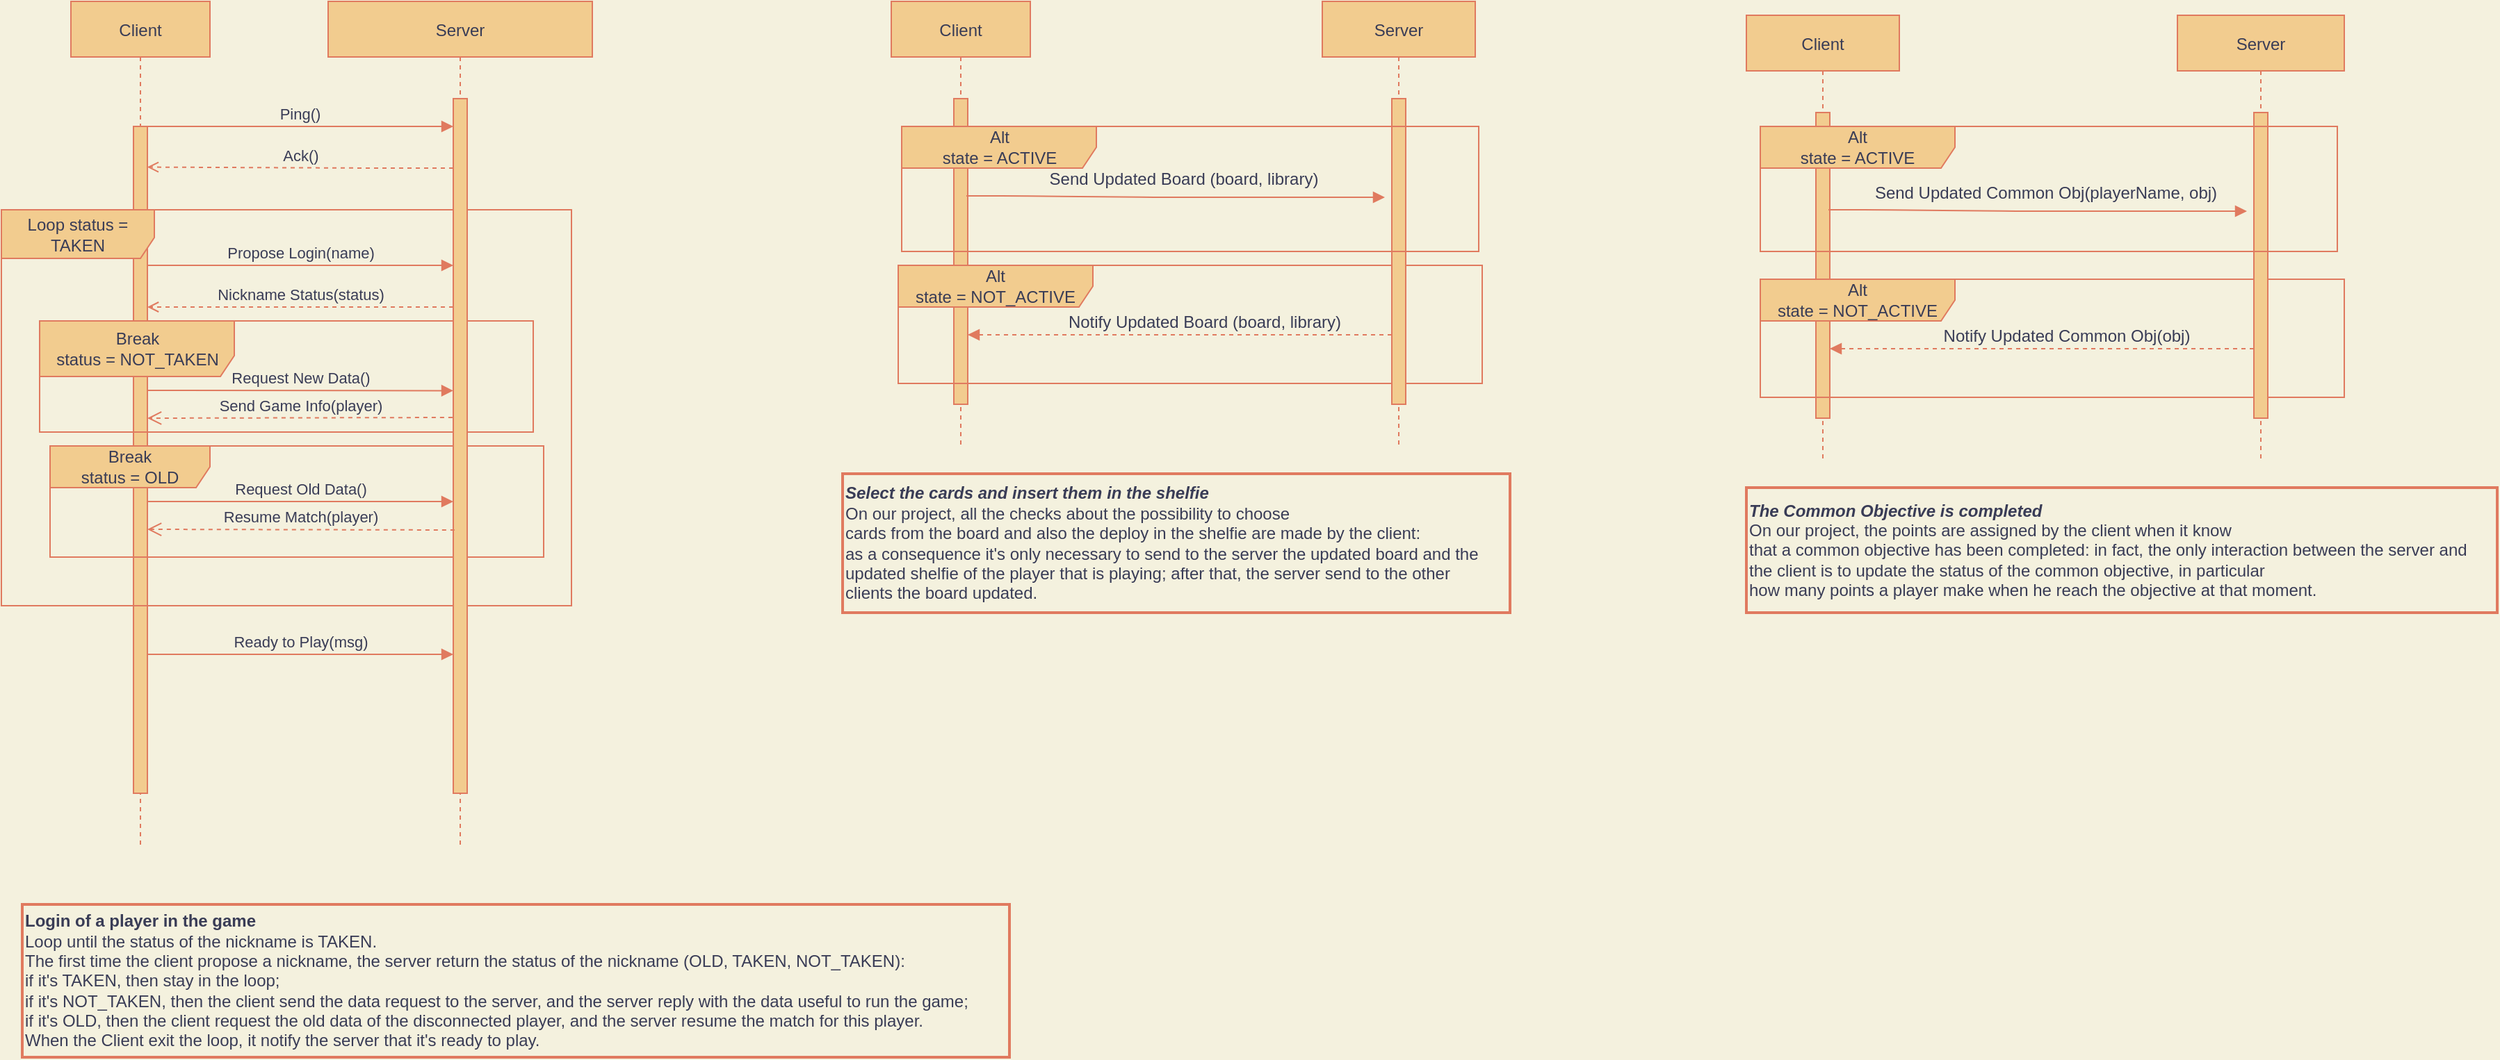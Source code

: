 <mxfile version="20.5.3" type="embed"><diagram id="kgpKYQtTHZ0yAKxKKP6v" name="Page-1"><mxGraphModel dx="1455" dy="828" grid="1" gridSize="10" guides="1" tooltips="1" connect="1" arrows="1" fold="1" page="1" pageScale="1" pageWidth="2000" pageHeight="1100" background="#F4F1DE" math="0" shadow="0"><root><mxCell id="0"/><mxCell id="1" parent="0"/><mxCell id="3nuBFxr9cyL0pnOWT2aG-1" value="Client" style="shape=umlLifeline;perimeter=lifelinePerimeter;container=1;collapsible=0;recursiveResize=0;rounded=0;shadow=0;strokeWidth=1;labelBackgroundColor=none;fillColor=#F2CC8F;strokeColor=#E07A5F;fontColor=#393C56;" parent="1" vertex="1"><mxGeometry x="75" y="80" width="100" height="610" as="geometry"/></mxCell><mxCell id="3nuBFxr9cyL0pnOWT2aG-2" value="" style="points=[];perimeter=orthogonalPerimeter;rounded=0;shadow=0;strokeWidth=1;labelBackgroundColor=none;fillColor=#F2CC8F;strokeColor=#E07A5F;fontColor=#393C56;" parent="3nuBFxr9cyL0pnOWT2aG-1" vertex="1"><mxGeometry x="45" y="90" width="10" height="480" as="geometry"/></mxCell><mxCell id="xd97Cj7OGT5LDfM5PxOL-47" value="Ready to Play(msg)" style="html=1;verticalAlign=bottom;endArrow=block;rounded=0;labelBackgroundColor=none;strokeColor=#E07A5F;fontColor=#393C56;" parent="3nuBFxr9cyL0pnOWT2aG-1" target="3nuBFxr9cyL0pnOWT2aG-6" edge="1"><mxGeometry width="80" relative="1" as="geometry"><mxPoint x="55" y="470" as="sourcePoint"/><mxPoint x="135" y="470" as="targetPoint"/></mxGeometry></mxCell><mxCell id="xd97Cj7OGT5LDfM5PxOL-17" value="Loop status = TAKEN" style="shape=umlFrame;whiteSpace=wrap;html=1;width=110;height=35;labelBackgroundColor=none;fillColor=#F2CC8F;strokeColor=#E07A5F;fontColor=#393C56;" parent="3nuBFxr9cyL0pnOWT2aG-1" vertex="1"><mxGeometry x="-50" y="150" width="410" height="285" as="geometry"/></mxCell><mxCell id="xd97Cj7OGT5LDfM5PxOL-23" value="Break&lt;br&gt;status = NOT_TAKEN" style="shape=umlFrame;whiteSpace=wrap;html=1;width=140;height=40;labelBackgroundColor=none;fillColor=#F2CC8F;strokeColor=#E07A5F;fontColor=#393C56;" parent="3nuBFxr9cyL0pnOWT2aG-1" vertex="1"><mxGeometry x="-22.5" y="230" width="355" height="80" as="geometry"/></mxCell><mxCell id="xd97Cj7OGT5LDfM5PxOL-36" value="Break&lt;br&gt;status = OLD" style="shape=umlFrame;whiteSpace=wrap;html=1;fillStyle=auto;fillColor=#F2CC8F;width=115;height=30;swimlaneFillColor=none;labelBackgroundColor=none;strokeColor=#E07A5F;fontColor=#393C56;" parent="1" vertex="1"><mxGeometry x="60" y="400" width="355" height="80" as="geometry"/></mxCell><mxCell id="3nuBFxr9cyL0pnOWT2aG-5" value="Server" style="shape=umlLifeline;perimeter=lifelinePerimeter;container=1;collapsible=0;recursiveResize=0;rounded=0;shadow=0;strokeWidth=1;labelBackgroundColor=none;fillColor=#F2CC8F;strokeColor=#E07A5F;fontColor=#393C56;" parent="1" vertex="1"><mxGeometry x="260" y="80" width="190" height="610" as="geometry"/></mxCell><mxCell id="3nuBFxr9cyL0pnOWT2aG-6" value="" style="points=[];perimeter=orthogonalPerimeter;rounded=0;shadow=0;strokeWidth=1;labelBackgroundColor=none;fillColor=#F2CC8F;strokeColor=#E07A5F;fontColor=#393C56;" parent="3nuBFxr9cyL0pnOWT2aG-5" vertex="1"><mxGeometry x="90" y="70" width="10" height="500" as="geometry"/></mxCell><mxCell id="xd97Cj7OGT5LDfM5PxOL-20" value="Nickname Status(status)" style="html=1;verticalAlign=bottom;endArrow=open;rounded=0;dashed=1;endFill=0;labelBackgroundColor=none;strokeColor=#E07A5F;fontColor=#393C56;" parent="3nuBFxr9cyL0pnOWT2aG-5" source="3nuBFxr9cyL0pnOWT2aG-6" edge="1"><mxGeometry width="80" relative="1" as="geometry"><mxPoint x="-65" y="220" as="sourcePoint"/><mxPoint x="-130" y="220" as="targetPoint"/></mxGeometry></mxCell><mxCell id="xd97Cj7OGT5LDfM5PxOL-45" value="Request New Data()" style="html=1;verticalAlign=bottom;endArrow=block;rounded=0;endFill=1;labelBackgroundColor=none;strokeColor=#E07A5F;fontColor=#393C56;" parent="3nuBFxr9cyL0pnOWT2aG-5" edge="1"><mxGeometry relative="1" as="geometry"><mxPoint x="-130" y="280" as="sourcePoint"/><mxPoint x="90" y="280.2" as="targetPoint"/></mxGeometry></mxCell><mxCell id="3nuBFxr9cyL0pnOWT2aG-8" value="Ping()" style="verticalAlign=bottom;endArrow=block;shadow=0;strokeWidth=1;labelBackgroundColor=none;strokeColor=#E07A5F;fontColor=#393C56;" parent="1" source="3nuBFxr9cyL0pnOWT2aG-2" edge="1"><mxGeometry relative="1" as="geometry"><mxPoint x="235" y="160" as="sourcePoint"/><mxPoint x="350" y="170" as="targetPoint"/><Array as="points"><mxPoint x="235" y="170"/></Array></mxGeometry></mxCell><mxCell id="xd97Cj7OGT5LDfM5PxOL-16" value="Ack()" style="html=1;verticalAlign=bottom;endArrow=open;rounded=0;dashed=1;endFill=0;entryX=0.99;entryY=0.061;entryDx=0;entryDy=0;entryPerimeter=0;exitX=0;exitY=0.1;exitDx=0;exitDy=0;exitPerimeter=0;labelBackgroundColor=none;strokeColor=#E07A5F;fontColor=#393C56;" parent="1" source="3nuBFxr9cyL0pnOWT2aG-6" target="3nuBFxr9cyL0pnOWT2aG-2" edge="1"><mxGeometry x="0.0" width="80" relative="1" as="geometry"><mxPoint x="345" y="200" as="sourcePoint"/><mxPoint x="135" y="200" as="targetPoint"/><Array as="points"><mxPoint x="295" y="200"/></Array><mxPoint as="offset"/></mxGeometry></mxCell><mxCell id="xd97Cj7OGT5LDfM5PxOL-41" value="Resume Match(player)" style="html=1;verticalAlign=bottom;endArrow=open;dashed=1;endSize=8;rounded=0;exitX=0.092;exitY=0.621;exitDx=0;exitDy=0;exitPerimeter=0;labelBackgroundColor=none;strokeColor=#E07A5F;fontColor=#393C56;" parent="1" source="3nuBFxr9cyL0pnOWT2aG-6" edge="1"><mxGeometry x="-0.001" relative="1" as="geometry"><mxPoint x="342.5" y="460" as="sourcePoint"/><mxPoint x="130" y="460" as="targetPoint"/><mxPoint as="offset"/></mxGeometry></mxCell><mxCell id="xd97Cj7OGT5LDfM5PxOL-42" value="Request Old Data()" style="html=1;verticalAlign=bottom;endArrow=block;rounded=0;endFill=1;exitX=0.256;exitY=0.737;exitDx=0;exitDy=0;exitPerimeter=0;labelBackgroundColor=none;strokeColor=#E07A5F;fontColor=#393C56;" parent="1" source="xd97Cj7OGT5LDfM5PxOL-17" edge="1"><mxGeometry relative="1" as="geometry"><mxPoint x="137.5" y="439.8" as="sourcePoint"/><mxPoint x="350" y="440" as="targetPoint"/></mxGeometry></mxCell><mxCell id="xd97Cj7OGT5LDfM5PxOL-49" value="Client" style="shape=umlLifeline;perimeter=lifelinePerimeter;container=1;collapsible=0;recursiveResize=0;rounded=0;shadow=0;strokeWidth=1;labelBackgroundColor=none;fillColor=#F2CC8F;strokeColor=#E07A5F;fontColor=#393C56;" parent="1" vertex="1"><mxGeometry x="665" y="80" width="100" height="320" as="geometry"/></mxCell><mxCell id="xd97Cj7OGT5LDfM5PxOL-52" value="Server" style="shape=umlLifeline;perimeter=lifelinePerimeter;container=1;collapsible=0;recursiveResize=0;rounded=0;shadow=0;strokeWidth=1;labelBackgroundColor=none;fillColor=#F2CC8F;strokeColor=#E07A5F;fontColor=#393C56;" parent="1" vertex="1"><mxGeometry x="975" y="80" width="110" height="320" as="geometry"/></mxCell><mxCell id="xd97Cj7OGT5LDfM5PxOL-73" value="Client" style="shape=umlLifeline;perimeter=lifelinePerimeter;container=1;collapsible=0;recursiveResize=0;rounded=0;shadow=0;strokeWidth=1;labelBackgroundColor=none;fillColor=#F2CC8F;strokeColor=#E07A5F;fontColor=#393C56;size=40;" parent="1" vertex="1"><mxGeometry x="1280" y="90" width="110" height="320" as="geometry"/></mxCell><mxCell id="xd97Cj7OGT5LDfM5PxOL-74" value="" style="points=[];perimeter=orthogonalPerimeter;rounded=0;shadow=0;strokeWidth=1;labelBackgroundColor=none;fillColor=#F2CC8F;strokeColor=#E07A5F;fontColor=#393C56;" parent="xd97Cj7OGT5LDfM5PxOL-73" vertex="1"><mxGeometry x="50" y="70" width="10" height="220" as="geometry"/></mxCell><mxCell id="WfIC341H3JlA9D3DnRTq-14" value="" style="verticalAlign=bottom;endArrow=block;shadow=0;strokeWidth=1;labelBackgroundColor=none;strokeColor=#E07A5F;fontColor=#393C56;" parent="xd97Cj7OGT5LDfM5PxOL-73" edge="1"><mxGeometry x="-0.009" y="-30" relative="1" as="geometry"><mxPoint x="59" y="140" as="sourcePoint"/><mxPoint x="360" y="141" as="targetPoint"/><Array as="points"><mxPoint x="94" y="140"/><mxPoint x="194" y="141"/></Array><mxPoint as="offset"/></mxGeometry></mxCell><mxCell id="xd97Cj7OGT5LDfM5PxOL-75" value="Server" style="shape=umlLifeline;perimeter=lifelinePerimeter;container=1;collapsible=0;recursiveResize=0;rounded=0;shadow=0;strokeWidth=1;labelBackgroundColor=none;fillColor=#F2CC8F;strokeColor=#E07A5F;fontColor=#393C56;" parent="1" vertex="1"><mxGeometry x="1590" y="90" width="120" height="320" as="geometry"/></mxCell><mxCell id="xd97Cj7OGT5LDfM5PxOL-77" value="Alt&lt;br&gt;state = NOT_ACTIVE" style="shape=umlFrame;whiteSpace=wrap;html=1;fillStyle=auto;fillColor=#F2CC8F;width=140;height=30;labelBackgroundColor=none;strokeColor=#E07A5F;fontColor=#393C56;" parent="xd97Cj7OGT5LDfM5PxOL-75" vertex="1"><mxGeometry x="-300" y="190" width="420" height="85" as="geometry"/></mxCell><mxCell id="xd97Cj7OGT5LDfM5PxOL-76" value="" style="points=[];perimeter=orthogonalPerimeter;rounded=0;shadow=0;strokeWidth=1;labelBackgroundColor=none;fillColor=#F2CC8F;strokeColor=#E07A5F;fontColor=#393C56;" parent="xd97Cj7OGT5LDfM5PxOL-75" vertex="1"><mxGeometry x="55" y="70" width="10" height="220" as="geometry"/></mxCell><mxCell id="3" value="&lt;div style=&quot;&quot;&gt;&lt;div&gt;&lt;b&gt;Login of a player in the game&lt;/b&gt;&lt;/div&gt;&lt;div&gt;Loop until the status of the nickname is TAKEN.&lt;/div&gt;&lt;div&gt;The first time the client propose a nickname, the server return the status of the nickname (OLD, TAKEN, NOT_TAKEN):&amp;nbsp;&lt;/div&gt;&lt;div&gt;if it's TAKEN, then stay in the loop;&lt;/div&gt;&lt;div&gt;if it's NOT_TAKEN, then the client send the data request to the server, and the server reply with the data useful to run the game;&amp;nbsp;&lt;/div&gt;&lt;div&gt;if it's OLD, then the client request the old data of the disconnected player, and the server resume the match for this player.&lt;/div&gt;&lt;div style=&quot;&quot;&gt;When the Client exit the loop, it notify the server that it's ready to play.&lt;/div&gt;&lt;/div&gt;" style="text;html=1;align=left;verticalAlign=middle;resizable=0;points=[];autosize=1;strokeColor=#E07A5F;fillColor=none;strokeWidth=2;labelBackgroundColor=none;fontColor=#393C56;" parent="1" vertex="1"><mxGeometry x="40" y="730" width="710" height="110" as="geometry"/></mxCell><mxCell id="10" value="&lt;div&gt;&lt;b&gt;&lt;i&gt;Select the cards and insert them in the shelfie&lt;/i&gt;&lt;/b&gt;&lt;/div&gt;&lt;div&gt;On our project, all the checks about the possibility to choose&amp;nbsp;&lt;/div&gt;&lt;div style=&quot;&quot;&gt;cards from the board and also the deploy in the shelfie are made by the client:&amp;nbsp;&lt;/div&gt;&lt;div&gt;as a consequence it's only necessary to send to the server the updated board and the&amp;nbsp;&lt;/div&gt;&lt;div&gt;updated shelfie of the player that is playing; after that, the server send to the other&amp;nbsp;&lt;/div&gt;&lt;div&gt;clients the board updated.&lt;/div&gt;" style="text;html=1;align=left;verticalAlign=middle;resizable=0;points=[];autosize=1;strokeColor=#E07A5F;fillColor=none;strokeWidth=2;labelBackgroundColor=none;fontColor=#393C56;" parent="1" vertex="1"><mxGeometry x="630" y="420" width="480" height="100" as="geometry"/></mxCell><mxCell id="11" value="&lt;div&gt;&lt;b&gt;&lt;i&gt;The Common Objective is completed&lt;/i&gt;&lt;/b&gt;&lt;/div&gt;&lt;div style=&quot;&quot;&gt;On our project, the points are assigned by the client when it know&amp;nbsp;&lt;/div&gt;&lt;div&gt;that a common objective has been completed: in fact, the only interaction between the server and&amp;nbsp;&lt;/div&gt;&lt;div&gt;the client is to update the status of the common objective, in particular&amp;nbsp;&lt;/div&gt;&lt;div&gt;how many points a player make when he reach the objective at that moment.&lt;/div&gt;" style="text;html=1;align=left;verticalAlign=middle;resizable=0;points=[];autosize=1;strokeColor=#E07A5F;fillColor=none;strokeWidth=2;labelBackgroundColor=none;fontColor=#393C56;" parent="1" vertex="1"><mxGeometry x="1280" y="430" width="540" height="90" as="geometry"/></mxCell><mxCell id="xd97Cj7OGT5LDfM5PxOL-46" value="Send Game Info(player)" style="html=1;verticalAlign=bottom;endArrow=open;dashed=1;endSize=8;rounded=0;exitX=-0.056;exitY=0.459;exitDx=0;exitDy=0;exitPerimeter=0;labelBackgroundColor=none;strokeColor=#E07A5F;fontColor=#393C56;" parent="1" source="3nuBFxr9cyL0pnOWT2aG-6" edge="1"><mxGeometry x="-0.001" relative="1" as="geometry"><mxPoint x="342.5" y="380" as="sourcePoint"/><mxPoint x="130" y="380" as="targetPoint"/><mxPoint as="offset"/></mxGeometry></mxCell><mxCell id="xd97Cj7OGT5LDfM5PxOL-19" value="Propose Login(name)" style="html=1;verticalAlign=bottom;endArrow=block;rounded=0;labelBackgroundColor=none;strokeColor=#E07A5F;fontColor=#393C56;" parent="1" target="3nuBFxr9cyL0pnOWT2aG-6" edge="1"><mxGeometry width="80" relative="1" as="geometry"><mxPoint x="130" y="270" as="sourcePoint"/><mxPoint x="215" y="270" as="targetPoint"/><mxPoint as="offset"/></mxGeometry></mxCell><mxCell id="WfIC341H3JlA9D3DnRTq-11" value="" style="verticalAlign=bottom;endArrow=block;shadow=0;strokeWidth=1;labelBackgroundColor=none;strokeColor=#E07A5F;fontColor=#393C56;dashed=1;" parent="1" source="xd97Cj7OGT5LDfM5PxOL-76" edge="1"><mxGeometry x="1" y="-180" relative="1" as="geometry"><mxPoint x="1550" y="330" as="sourcePoint"/><mxPoint x="1340" y="330" as="targetPoint"/><Array as="points"><mxPoint x="1428" y="330"/></Array><mxPoint x="174" y="-131" as="offset"/></mxGeometry></mxCell><mxCell id="WfIC341H3JlA9D3DnRTq-16" value="Send Updated Common Obj(playerName, obj)" style="text;html=1;align=center;verticalAlign=middle;resizable=0;points=[];autosize=1;strokeColor=none;fillColor=none;fontColor=#393C56;" parent="1" vertex="1"><mxGeometry x="1360" y="203" width="270" height="30" as="geometry"/></mxCell><mxCell id="WfIC341H3JlA9D3DnRTq-13" value="Notify Updated Common Obj(obj)" style="text;html=1;align=center;verticalAlign=middle;resizable=0;points=[];autosize=1;strokeColor=none;fillColor=none;fontColor=#393C56;" parent="1" vertex="1"><mxGeometry x="1410" y="305.5" width="200" height="30" as="geometry"/></mxCell><mxCell id="WfIC341H3JlA9D3DnRTq-15" value="Alt&lt;br&gt;state = ACTIVE" style="shape=umlFrame;whiteSpace=wrap;html=1;strokeColor=#E07A5F;fontColor=#393C56;fillColor=#F2CC8F;width=140;height=30;" parent="1" vertex="1"><mxGeometry x="1290" y="170" width="415" height="90" as="geometry"/></mxCell><mxCell id="12" value="" style="points=[];perimeter=orthogonalPerimeter;rounded=0;shadow=0;strokeWidth=1;labelBackgroundColor=none;fillColor=#F2CC8F;strokeColor=#E07A5F;fontColor=#393C56;" vertex="1" parent="1"><mxGeometry x="710" y="150" width="10" height="220" as="geometry"/></mxCell><mxCell id="13" value="" style="verticalAlign=bottom;endArrow=block;shadow=0;strokeWidth=1;labelBackgroundColor=none;strokeColor=#E07A5F;fontColor=#393C56;" edge="1" parent="1"><mxGeometry x="-0.009" y="-30" relative="1" as="geometry"><mxPoint x="719" y="220" as="sourcePoint"/><mxPoint x="1020" y="221" as="targetPoint"/><Array as="points"><mxPoint x="754" y="220"/><mxPoint x="854" y="221"/></Array><mxPoint as="offset"/></mxGeometry></mxCell><mxCell id="14" value="Alt&lt;br&gt;state = NOT_ACTIVE" style="shape=umlFrame;whiteSpace=wrap;html=1;fillStyle=auto;fillColor=#F2CC8F;width=140;height=30;labelBackgroundColor=none;strokeColor=#E07A5F;fontColor=#393C56;" vertex="1" parent="1"><mxGeometry x="670" y="270" width="420" height="85" as="geometry"/></mxCell><mxCell id="15" value="" style="points=[];perimeter=orthogonalPerimeter;rounded=0;shadow=0;strokeWidth=1;labelBackgroundColor=none;fillColor=#F2CC8F;strokeColor=#E07A5F;fontColor=#393C56;" vertex="1" parent="1"><mxGeometry x="1025" y="150" width="10" height="220" as="geometry"/></mxCell><mxCell id="16" value="" style="verticalAlign=bottom;endArrow=block;shadow=0;strokeWidth=1;labelBackgroundColor=none;strokeColor=#E07A5F;fontColor=#393C56;dashed=1;" edge="1" parent="1" source="15"><mxGeometry x="1" y="-180" relative="1" as="geometry"><mxPoint x="930" y="320" as="sourcePoint"/><mxPoint x="720" y="320" as="targetPoint"/><Array as="points"><mxPoint x="808" y="320"/></Array><mxPoint x="174" y="-131" as="offset"/></mxGeometry></mxCell><mxCell id="17" value="Send Updated Board (board, library)" style="text;html=1;align=center;verticalAlign=middle;resizable=0;points=[];autosize=1;strokeColor=none;fillColor=none;fontColor=#393C56;" vertex="1" parent="1"><mxGeometry x="765" y="193" width="220" height="30" as="geometry"/></mxCell><mxCell id="18" value="Notify Updated Board (board, library)" style="text;html=1;align=center;verticalAlign=middle;resizable=0;points=[];autosize=1;strokeColor=none;fillColor=none;fontColor=#393C56;" vertex="1" parent="1"><mxGeometry x="780" y="295.5" width="220" height="30" as="geometry"/></mxCell><mxCell id="19" value="Alt&lt;br&gt;state = ACTIVE" style="shape=umlFrame;whiteSpace=wrap;html=1;strokeColor=#E07A5F;fontColor=#393C56;fillColor=#F2CC8F;width=140;height=30;" vertex="1" parent="1"><mxGeometry x="672.5" y="170" width="415" height="90" as="geometry"/></mxCell></root></mxGraphModel></diagram></mxfile>